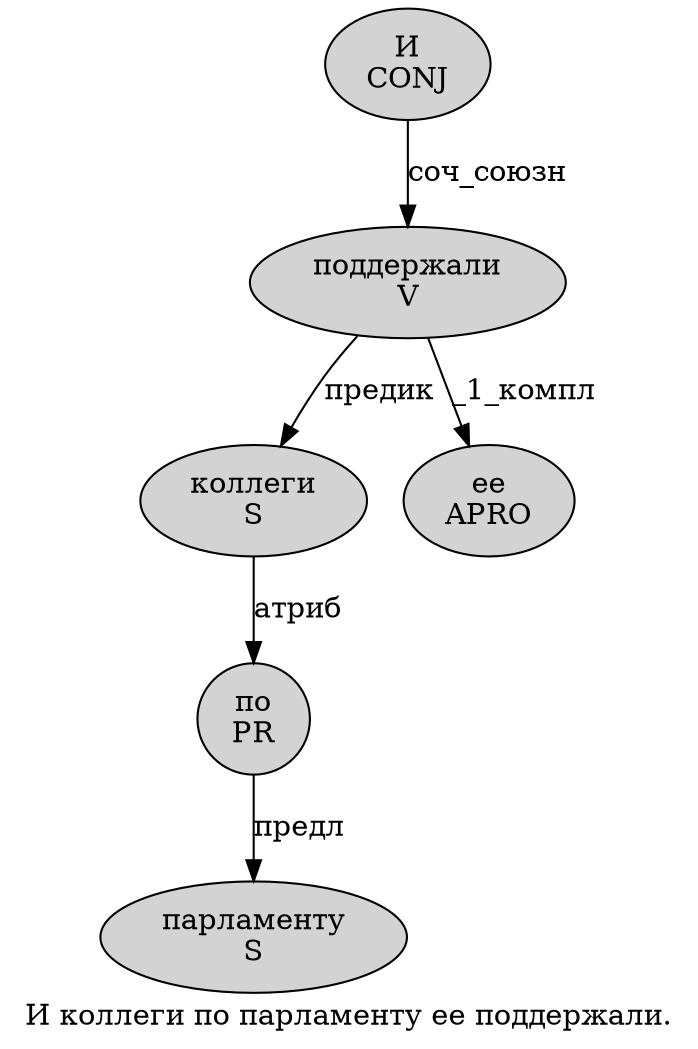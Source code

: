 digraph SENTENCE_1391 {
	graph [label="И коллеги по парламенту ее поддержали."]
	node [style=filled]
		0 [label="И
CONJ" color="" fillcolor=lightgray penwidth=1 shape=ellipse]
		1 [label="коллеги
S" color="" fillcolor=lightgray penwidth=1 shape=ellipse]
		2 [label="по
PR" color="" fillcolor=lightgray penwidth=1 shape=ellipse]
		3 [label="парламенту
S" color="" fillcolor=lightgray penwidth=1 shape=ellipse]
		4 [label="ее
APRO" color="" fillcolor=lightgray penwidth=1 shape=ellipse]
		5 [label="поддержали
V" color="" fillcolor=lightgray penwidth=1 shape=ellipse]
			2 -> 3 [label="предл"]
			1 -> 2 [label="атриб"]
			0 -> 5 [label="соч_союзн"]
			5 -> 1 [label="предик"]
			5 -> 4 [label="_1_компл"]
}